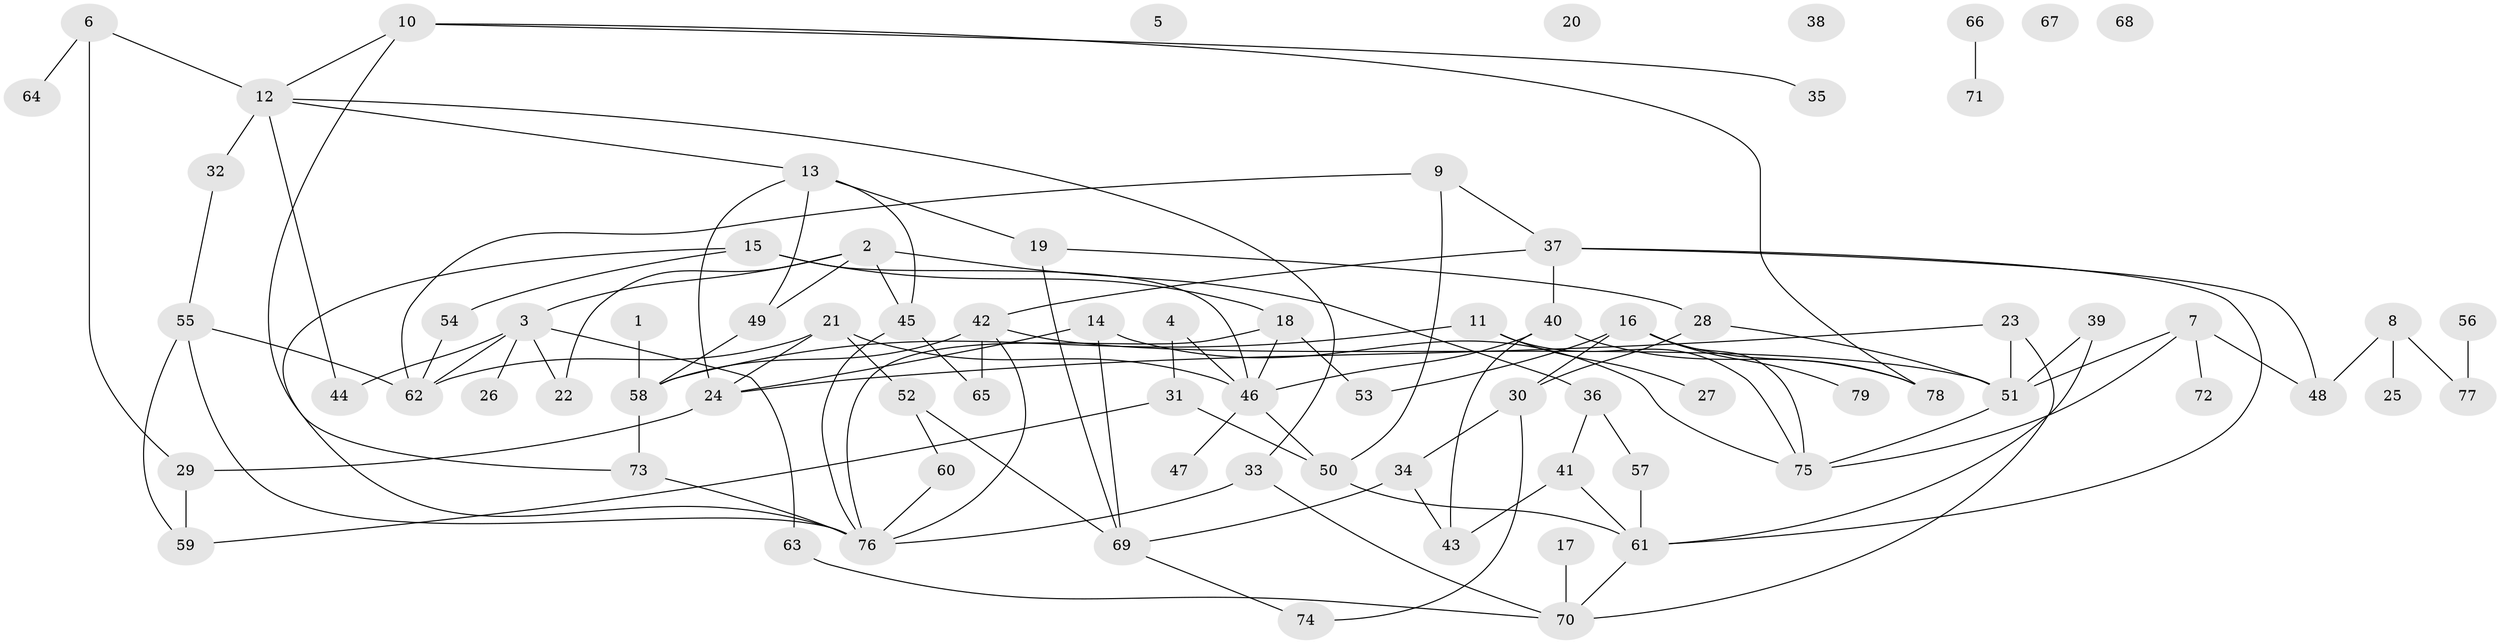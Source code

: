 // coarse degree distribution, {1: 0.15151515151515152, 10: 0.030303030303030304, 3: 0.09090909090909091, 0: 0.18181818181818182, 7: 0.09090909090909091, 6: 0.12121212121212122, 2: 0.09090909090909091, 9: 0.030303030303030304, 5: 0.12121212121212122, 4: 0.06060606060606061, 8: 0.030303030303030304}
// Generated by graph-tools (version 1.1) at 2025/16/03/04/25 18:16:28]
// undirected, 79 vertices, 118 edges
graph export_dot {
graph [start="1"]
  node [color=gray90,style=filled];
  1;
  2;
  3;
  4;
  5;
  6;
  7;
  8;
  9;
  10;
  11;
  12;
  13;
  14;
  15;
  16;
  17;
  18;
  19;
  20;
  21;
  22;
  23;
  24;
  25;
  26;
  27;
  28;
  29;
  30;
  31;
  32;
  33;
  34;
  35;
  36;
  37;
  38;
  39;
  40;
  41;
  42;
  43;
  44;
  45;
  46;
  47;
  48;
  49;
  50;
  51;
  52;
  53;
  54;
  55;
  56;
  57;
  58;
  59;
  60;
  61;
  62;
  63;
  64;
  65;
  66;
  67;
  68;
  69;
  70;
  71;
  72;
  73;
  74;
  75;
  76;
  77;
  78;
  79;
  1 -- 58;
  2 -- 3;
  2 -- 22;
  2 -- 36;
  2 -- 45;
  2 -- 49;
  3 -- 22;
  3 -- 26;
  3 -- 44;
  3 -- 62;
  3 -- 63;
  4 -- 31;
  4 -- 46;
  6 -- 12;
  6 -- 29;
  6 -- 64;
  7 -- 48;
  7 -- 51;
  7 -- 72;
  7 -- 75;
  8 -- 25;
  8 -- 48;
  8 -- 77;
  9 -- 37;
  9 -- 50;
  9 -- 62;
  10 -- 12;
  10 -- 35;
  10 -- 73;
  10 -- 78;
  11 -- 27;
  11 -- 58;
  11 -- 75;
  12 -- 13;
  12 -- 32;
  12 -- 33;
  12 -- 44;
  13 -- 19;
  13 -- 24;
  13 -- 45;
  13 -- 49;
  14 -- 24;
  14 -- 69;
  14 -- 75;
  15 -- 18;
  15 -- 46;
  15 -- 54;
  15 -- 76;
  16 -- 30;
  16 -- 53;
  16 -- 75;
  16 -- 78;
  16 -- 79;
  17 -- 70;
  18 -- 46;
  18 -- 53;
  18 -- 76;
  19 -- 28;
  19 -- 69;
  21 -- 24;
  21 -- 46;
  21 -- 52;
  21 -- 62;
  23 -- 24;
  23 -- 51;
  23 -- 70;
  24 -- 29;
  28 -- 30;
  28 -- 51;
  29 -- 59;
  30 -- 34;
  30 -- 74;
  31 -- 50;
  31 -- 59;
  32 -- 55;
  33 -- 70;
  33 -- 76;
  34 -- 43;
  34 -- 69;
  36 -- 41;
  36 -- 57;
  37 -- 40;
  37 -- 42;
  37 -- 48;
  37 -- 61;
  39 -- 51;
  39 -- 61;
  40 -- 43;
  40 -- 46;
  40 -- 78;
  41 -- 43;
  41 -- 61;
  42 -- 51;
  42 -- 58;
  42 -- 65;
  42 -- 76;
  45 -- 65;
  45 -- 76;
  46 -- 47;
  46 -- 50;
  49 -- 58;
  50 -- 61;
  51 -- 75;
  52 -- 60;
  52 -- 69;
  54 -- 62;
  55 -- 59;
  55 -- 62;
  55 -- 76;
  56 -- 77;
  57 -- 61;
  58 -- 73;
  60 -- 76;
  61 -- 70;
  63 -- 70;
  66 -- 71;
  69 -- 74;
  73 -- 76;
}
